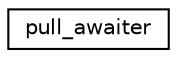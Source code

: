 digraph "Graphical Class Hierarchy"
{
  edge [fontname="Helvetica",fontsize="10",labelfontname="Helvetica",labelfontsize="10"];
  node [fontname="Helvetica",fontsize="10",shape=record];
  rankdir="LR";
  Node0 [label="pull_awaiter",height=0.2,width=0.4,color="black", fillcolor="white", style="filled",URL="$structpull__awaiter.html"];
}
